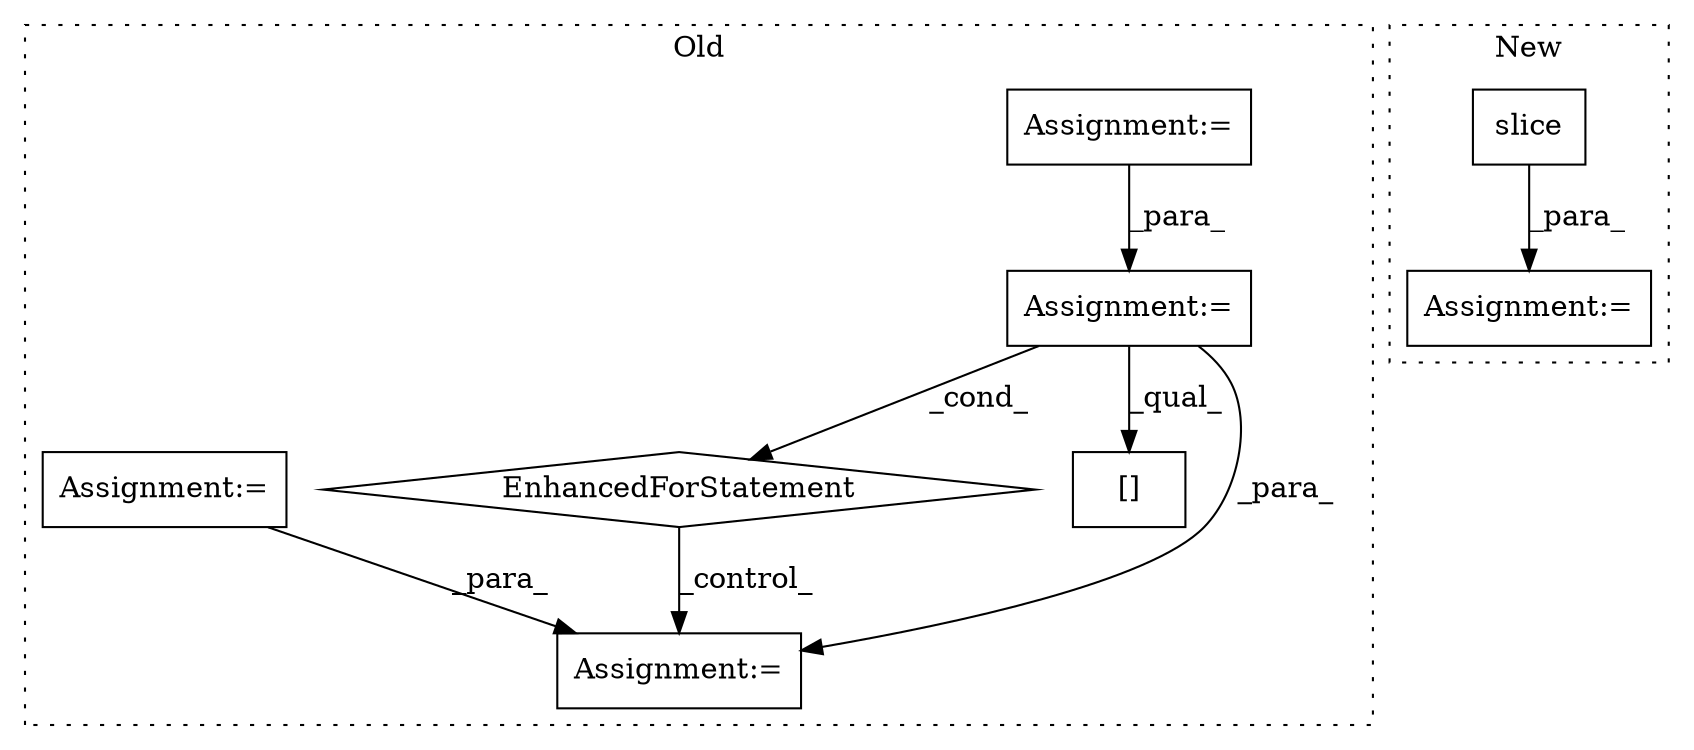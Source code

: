 digraph G {
subgraph cluster0 {
1 [label="EnhancedForStatement" a="70" s="20803,20895" l="53,2" shape="diamond"];
3 [label="Assignment:=" a="7" s="20189" l="9" shape="box"];
4 [label="[]" a="2" s="20871,20894" l="22,1" shape="box"];
5 [label="Assignment:=" a="7" s="21037" l="1" shape="box"];
6 [label="Assignment:=" a="7" s="20427" l="1" shape="box"];
7 [label="Assignment:=" a="7" s="20778" l="1" shape="box"];
label = "Old";
style="dotted";
}
subgraph cluster1 {
2 [label="slice" a="32" s="20435,20445" l="6,1" shape="box"];
8 [label="Assignment:=" a="7" s="20361" l="1" shape="box"];
label = "New";
style="dotted";
}
1 -> 5 [label="_control_"];
2 -> 8 [label="_para_"];
3 -> 6 [label="_para_"];
6 -> 5 [label="_para_"];
6 -> 1 [label="_cond_"];
6 -> 4 [label="_qual_"];
7 -> 5 [label="_para_"];
}